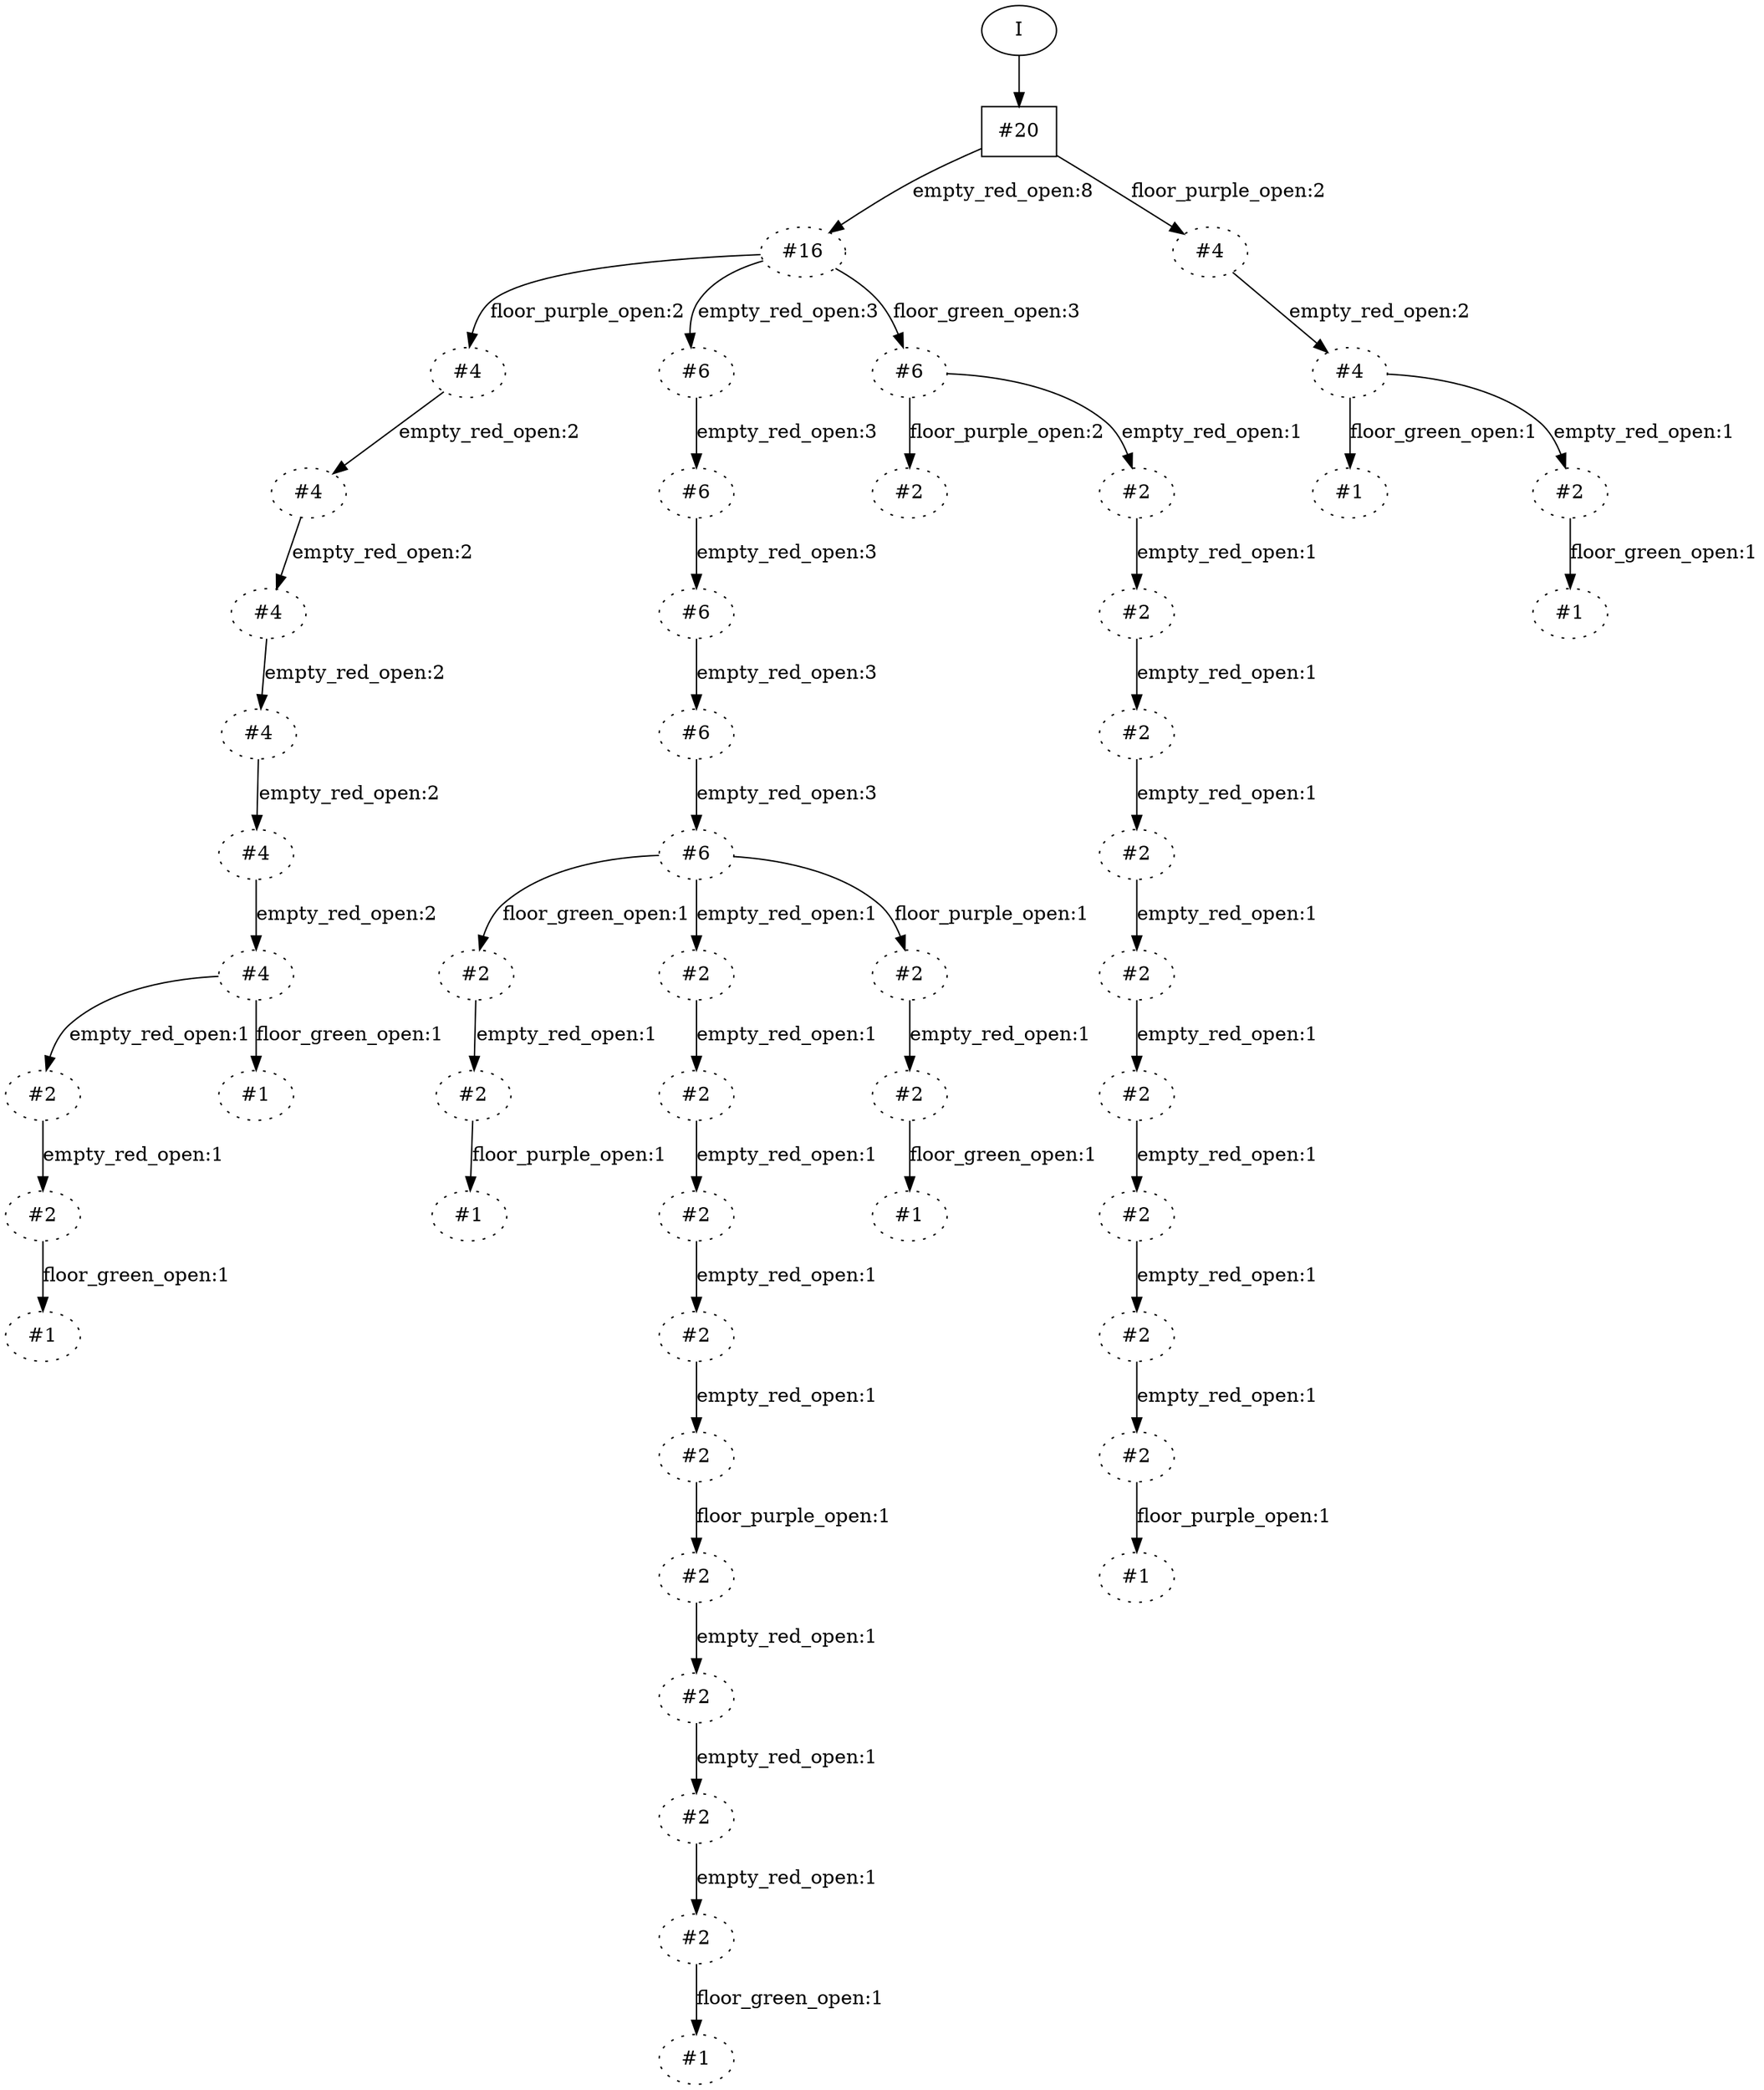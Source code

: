 // produced with flexfringe from git commitc8fad5bd3b0c0dad0e28ec7606f20a7fcf975071
// dfasat/flexfringe -h=kldistance -d=kl_data -m=2 -n=2 -x=0 -w=0 -a=0 -b=0 -f=0 -I=1 -t=1 -q=0 -y=0 -p=0.4 --output-dir=experiments/simple_running_example/flexfringe_data/dfa /Users/kandai/Documents/projects/research/wombats_experiments/experiments/simple_running_example/flexfringe_data/simple_running_example_train 
digraph DFA {
	0 [label="root" shape=box];
		I -> 0;
	0 [ label="#20"  ];
		0 -> 1 [label="empty_red_open:8"  ];
		0 -> 19 [label="floor_purple_open:2"  ];
	1 [ label="#16"  style=dotted ];
		1 -> 2 [label="floor_purple_open:2"  ];
		1 -> 11 [label="empty_red_open:3"  ];
		1 -> 22 [label="floor_green_open:3"  ];
	11 [ label="#6"  style=dotted ];
		11 -> 12 [label="empty_red_open:3"  ];
	12 [ label="#6"  style=dotted ];
		12 -> 13 [label="empty_red_open:3"  ];
	13 [ label="#6"  style=dotted ];
		13 -> 14 [label="empty_red_open:3"  ];
	14 [ label="#6"  style=dotted ];
		14 -> 15 [label="empty_red_open:3"  ];
	15 [ label="#6"  style=dotted ];
		15 -> 16 [label="floor_green_open:1"  ];
		15 -> 34 [label="empty_red_open:1"  ];
		15 -> 46 [label="floor_purple_open:1"  ];
	34 [ label="#2"  style=dotted ];
		34 -> 35 [label="empty_red_open:1"  ];
	35 [ label="#2"  style=dotted ];
		35 -> 36 [label="empty_red_open:1"  ];
	36 [ label="#2"  style=dotted ];
		36 -> 37 [label="empty_red_open:1"  ];
	37 [ label="#2"  style=dotted ];
		37 -> 38 [label="empty_red_open:1"  ];
	38 [ label="#2"  style=dotted ];
		38 -> 39 [label="floor_purple_open:1"  ];
	39 [ label="#2"  style=dotted ];
		39 -> 40 [label="empty_red_open:1"  ];
	40 [ label="#2"  style=dotted ];
		40 -> 41 [label="empty_red_open:1"  ];
	41 [ label="#2"  style=dotted ];
		41 -> 42 [label="empty_red_open:1"  ];
	42 [ label="#2"  style=dotted ];
		42 -> 43 [label="floor_green_open:1"  ];
	43 [ label="#1"  style=dotted ];
	46 [ label="#2"  style=dotted ];
		46 -> 47 [label="empty_red_open:1"  ];
	47 [ label="#2"  style=dotted ];
		47 -> 48 [label="floor_green_open:1"  ];
	48 [ label="#1"  style=dotted ];
	16 [ label="#2"  style=dotted ];
		16 -> 17 [label="empty_red_open:1"  ];
	17 [ label="#2"  style=dotted ];
		17 -> 18 [label="floor_purple_open:1"  ];
	18 [ label="#1"  style=dotted ];
	2 [ label="#4"  style=dotted ];
		2 -> 3 [label="empty_red_open:2"  ];
	3 [ label="#4"  style=dotted ];
		3 -> 4 [label="empty_red_open:2"  ];
	4 [ label="#4"  style=dotted ];
		4 -> 5 [label="empty_red_open:2"  ];
	5 [ label="#4"  style=dotted ];
		5 -> 6 [label="empty_red_open:2"  ];
	6 [ label="#4"  style=dotted ];
		6 -> 7 [label="empty_red_open:2"  ];
	7 [ label="#4"  style=dotted ];
		7 -> 8 [label="empty_red_open:1"  ];
		7 -> 49 [label="floor_green_open:1"  ];
	8 [ label="#2"  style=dotted ];
		8 -> 9 [label="empty_red_open:1"  ];
	9 [ label="#2"  style=dotted ];
		9 -> 10 [label="floor_green_open:1"  ];
	10 [ label="#1"  style=dotted ];
	49 [ label="#1"  style=dotted ];
	22 [ label="#6"  style=dotted ];
		22 -> 23 [label="floor_purple_open:2"  ];
		22 -> 24 [label="empty_red_open:1"  ];
	24 [ label="#2"  style=dotted ];
		24 -> 25 [label="empty_red_open:1"  ];
	25 [ label="#2"  style=dotted ];
		25 -> 26 [label="empty_red_open:1"  ];
	26 [ label="#2"  style=dotted ];
		26 -> 27 [label="empty_red_open:1"  ];
	27 [ label="#2"  style=dotted ];
		27 -> 28 [label="empty_red_open:1"  ];
	28 [ label="#2"  style=dotted ];
		28 -> 29 [label="empty_red_open:1"  ];
	29 [ label="#2"  style=dotted ];
		29 -> 30 [label="empty_red_open:1"  ];
	30 [ label="#2"  style=dotted ];
		30 -> 31 [label="empty_red_open:1"  ];
	31 [ label="#2"  style=dotted ];
		31 -> 32 [label="empty_red_open:1"  ];
	32 [ label="#2"  style=dotted ];
		32 -> 33 [label="floor_purple_open:1"  ];
	33 [ label="#1"  style=dotted ];
	23 [ label="#2"  style=dotted ];
	19 [ label="#4"  style=dotted ];
		19 -> 20 [label="empty_red_open:2"  ];
	20 [ label="#4"  style=dotted ];
		20 -> 21 [label="floor_green_open:1"  ];
		20 -> 44 [label="empty_red_open:1"  ];
	44 [ label="#2"  style=dotted ];
		44 -> 45 [label="floor_green_open:1"  ];
	45 [ label="#1"  style=dotted ];
	21 [ label="#1"  style=dotted ];
}
